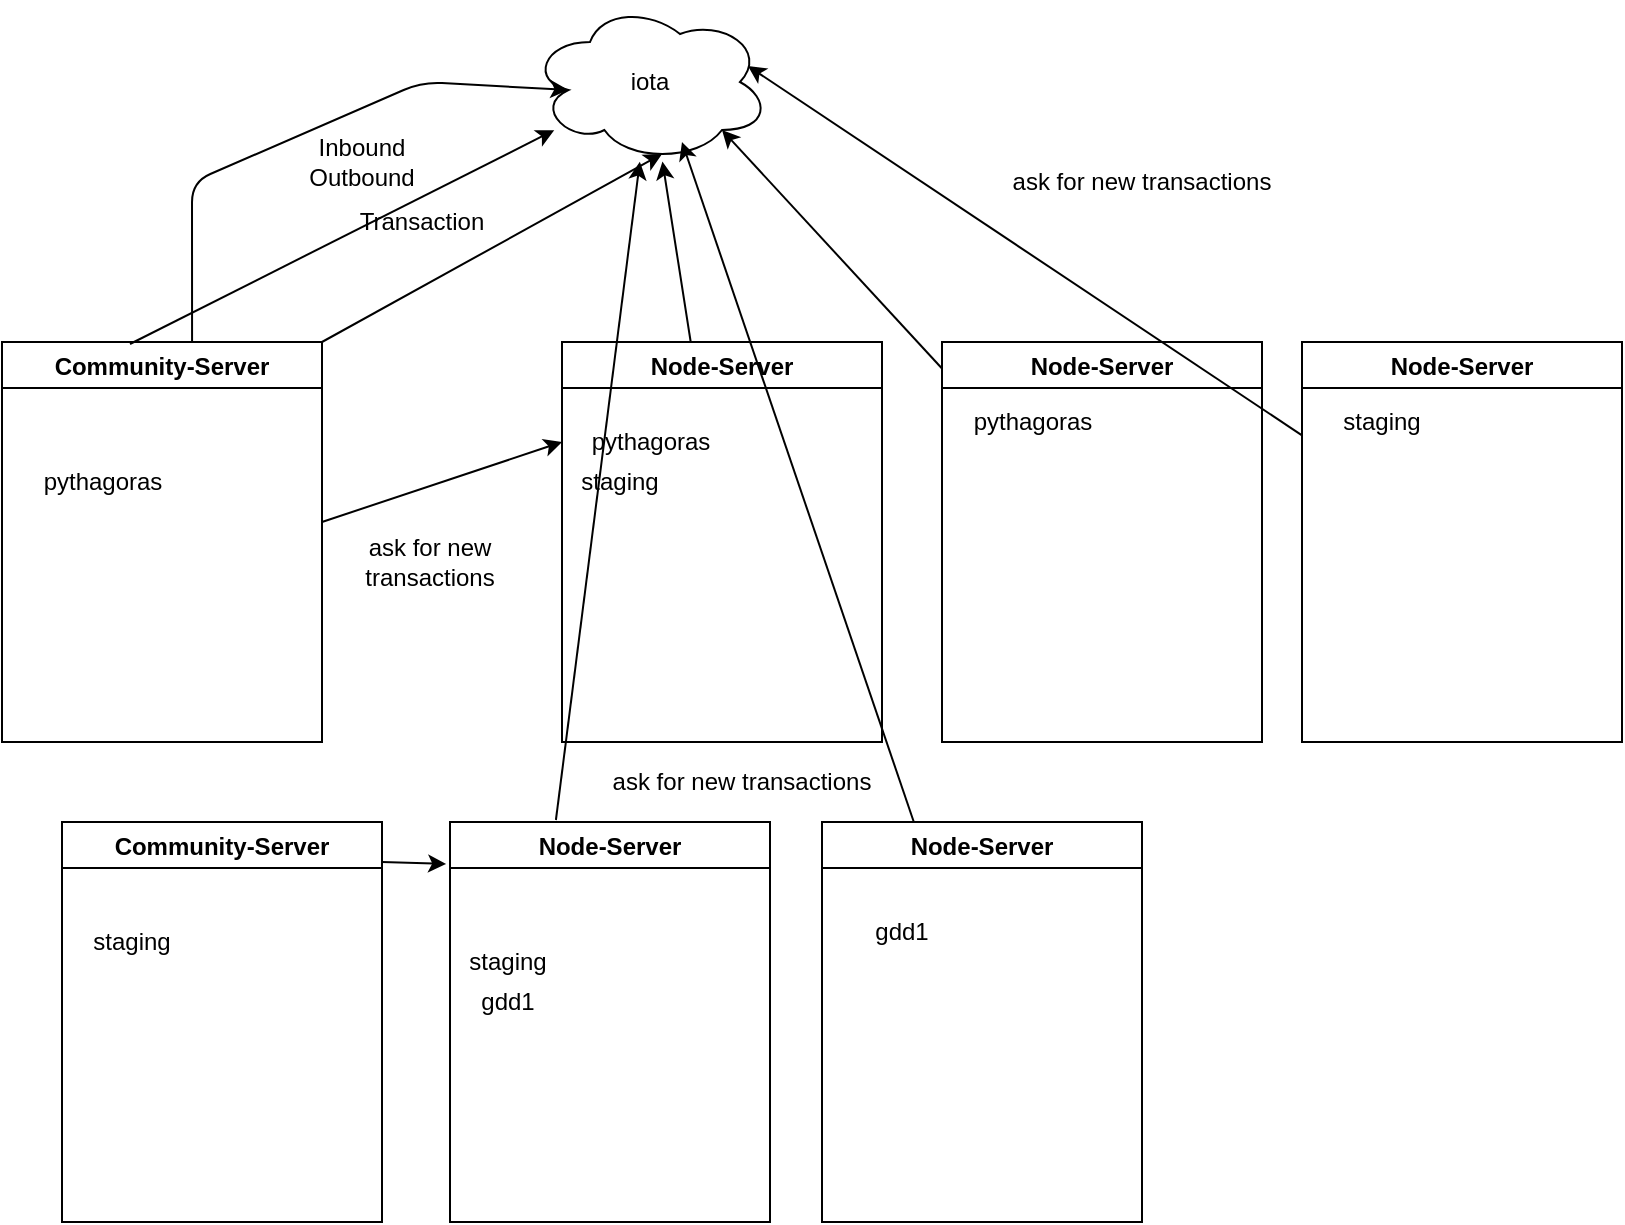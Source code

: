 <mxfile>
    <diagram id="2lyx4Tc4d7jCJMoEWGt0" name="Seite-1">
        <mxGraphModel dx="866" dy="760" grid="1" gridSize="10" guides="1" tooltips="1" connect="1" arrows="1" fold="1" page="1" pageScale="1" pageWidth="827" pageHeight="1169" math="0" shadow="0">
            <root>
                <mxCell id="0"/>
                <mxCell id="1" parent="0"/>
                <mxCell id="2" value="Community-Server" style="swimlane;" vertex="1" parent="1">
                    <mxGeometry x="30" y="320" width="160" height="200" as="geometry"/>
                </mxCell>
                <mxCell id="3" value="iota" style="ellipse;shape=cloud;whiteSpace=wrap;html=1;" vertex="1" parent="1">
                    <mxGeometry x="294" y="150" width="120" height="80" as="geometry"/>
                </mxCell>
                <mxCell id="4" value="Node-Server" style="swimlane;" vertex="1" parent="1">
                    <mxGeometry x="310" y="320" width="160" height="200" as="geometry"/>
                </mxCell>
                <mxCell id="19" value="pythagoras" style="text;html=1;align=center;verticalAlign=middle;resizable=0;points=[];autosize=1;strokeColor=none;" vertex="1" parent="4">
                    <mxGeometry x="9" y="40" width="70" height="20" as="geometry"/>
                </mxCell>
                <mxCell id="20" value="staging" style="text;html=1;strokeColor=none;fillColor=none;align=center;verticalAlign=middle;whiteSpace=wrap;rounded=0;" vertex="1" parent="4">
                    <mxGeometry x="9" y="60" width="40" height="20" as="geometry"/>
                </mxCell>
                <mxCell id="5" value="Node-Server" style="swimlane;" vertex="1" parent="1">
                    <mxGeometry x="440" y="560" width="160" height="200" as="geometry"/>
                </mxCell>
                <mxCell id="26" value="gdd1" style="text;html=1;strokeColor=none;fillColor=none;align=center;verticalAlign=middle;whiteSpace=wrap;rounded=0;" vertex="1" parent="5">
                    <mxGeometry x="20" y="45" width="40" height="20" as="geometry"/>
                </mxCell>
                <mxCell id="6" value="Node-Server" style="swimlane;" vertex="1" parent="1">
                    <mxGeometry x="680" y="320" width="160" height="200" as="geometry"/>
                </mxCell>
                <mxCell id="25" value="staging" style="text;html=1;strokeColor=none;fillColor=none;align=center;verticalAlign=middle;whiteSpace=wrap;rounded=0;" vertex="1" parent="6">
                    <mxGeometry x="20" y="30" width="40" height="20" as="geometry"/>
                </mxCell>
                <mxCell id="7" value="Node-Server" style="swimlane;" vertex="1" parent="1">
                    <mxGeometry x="500" y="320" width="160" height="200" as="geometry"/>
                </mxCell>
                <mxCell id="23" value="pythagoras" style="text;html=1;align=center;verticalAlign=middle;resizable=0;points=[];autosize=1;strokeColor=none;" vertex="1" parent="7">
                    <mxGeometry x="10" y="30" width="70" height="20" as="geometry"/>
                </mxCell>
                <mxCell id="8" value="" style="endArrow=classic;html=1;" edge="1" parent="1" source="4" target="3">
                    <mxGeometry width="50" height="50" relative="1" as="geometry">
                        <mxPoint x="380" y="370" as="sourcePoint"/>
                        <mxPoint x="440" y="330" as="targetPoint"/>
                    </mxGeometry>
                </mxCell>
                <mxCell id="11" value="" style="endArrow=classic;html=1;exitX=1;exitY=0;exitDx=0;exitDy=0;entryX=0.55;entryY=0.95;entryDx=0;entryDy=0;entryPerimeter=0;" edge="1" parent="1" source="2" target="3">
                    <mxGeometry width="50" height="50" relative="1" as="geometry">
                        <mxPoint x="390" y="410" as="sourcePoint"/>
                        <mxPoint x="440" y="360" as="targetPoint"/>
                    </mxGeometry>
                </mxCell>
                <mxCell id="12" value="Transaction" style="text;html=1;strokeColor=none;fillColor=none;align=center;verticalAlign=middle;whiteSpace=wrap;rounded=0;" vertex="1" parent="1">
                    <mxGeometry x="200" y="250" width="80" height="20" as="geometry"/>
                </mxCell>
                <mxCell id="13" value="" style="endArrow=classic;html=1;entryX=0.8;entryY=0.8;entryDx=0;entryDy=0;entryPerimeter=0;" edge="1" parent="1" source="7" target="3">
                    <mxGeometry width="50" height="50" relative="1" as="geometry">
                        <mxPoint x="390" y="410" as="sourcePoint"/>
                        <mxPoint x="440" y="360" as="targetPoint"/>
                    </mxGeometry>
                </mxCell>
                <mxCell id="14" value="" style="endArrow=classic;html=1;entryX=0.908;entryY=0.4;entryDx=0;entryDy=0;entryPerimeter=0;" edge="1" parent="1" source="6" target="3">
                    <mxGeometry width="50" height="50" relative="1" as="geometry">
                        <mxPoint x="390" y="410" as="sourcePoint"/>
                        <mxPoint x="440" y="360" as="targetPoint"/>
                    </mxGeometry>
                </mxCell>
                <mxCell id="15" value="" style="endArrow=classic;html=1;" edge="1" parent="1" source="5">
                    <mxGeometry width="50" height="50" relative="1" as="geometry">
                        <mxPoint x="390" y="410" as="sourcePoint"/>
                        <mxPoint x="370" y="220" as="targetPoint"/>
                    </mxGeometry>
                </mxCell>
                <mxCell id="16" value="ask for new transactions" style="text;html=1;strokeColor=none;fillColor=none;align=center;verticalAlign=middle;whiteSpace=wrap;rounded=0;" vertex="1" parent="1">
                    <mxGeometry x="510" y="230" width="180" height="20" as="geometry"/>
                </mxCell>
                <mxCell id="17" value="" style="endArrow=classic;html=1;entryX=0;entryY=0.25;entryDx=0;entryDy=0;" edge="1" parent="1" target="4">
                    <mxGeometry width="50" height="50" relative="1" as="geometry">
                        <mxPoint x="190" y="410" as="sourcePoint"/>
                        <mxPoint x="440" y="350" as="targetPoint"/>
                    </mxGeometry>
                </mxCell>
                <mxCell id="18" value="ask for new transactions" style="text;html=1;strokeColor=none;fillColor=none;align=center;verticalAlign=middle;whiteSpace=wrap;rounded=0;" vertex="1" parent="1">
                    <mxGeometry x="194" y="400" width="100" height="60" as="geometry"/>
                </mxCell>
                <mxCell id="27" value="pythagoras" style="text;html=1;align=center;verticalAlign=middle;resizable=0;points=[];autosize=1;strokeColor=none;" vertex="1" parent="1">
                    <mxGeometry x="45" y="380" width="70" height="20" as="geometry"/>
                </mxCell>
                <mxCell id="28" value="Community-Server" style="swimlane;" vertex="1" parent="1">
                    <mxGeometry x="60" y="560" width="160" height="200" as="geometry"/>
                </mxCell>
                <mxCell id="29" value="staging" style="text;html=1;strokeColor=none;fillColor=none;align=center;verticalAlign=middle;whiteSpace=wrap;rounded=0;" vertex="1" parent="28">
                    <mxGeometry x="15" y="50" width="40" height="20" as="geometry"/>
                </mxCell>
                <mxCell id="31" value="Node-Server" style="swimlane;" vertex="1" parent="1">
                    <mxGeometry x="254" y="560" width="160" height="200" as="geometry"/>
                </mxCell>
                <mxCell id="33" value="staging" style="text;html=1;strokeColor=none;fillColor=none;align=center;verticalAlign=middle;whiteSpace=wrap;rounded=0;" vertex="1" parent="31">
                    <mxGeometry x="9" y="60" width="40" height="20" as="geometry"/>
                </mxCell>
                <mxCell id="34" value="gdd1" style="text;html=1;strokeColor=none;fillColor=none;align=center;verticalAlign=middle;whiteSpace=wrap;rounded=0;" vertex="1" parent="31">
                    <mxGeometry x="9" y="80" width="40" height="20" as="geometry"/>
                </mxCell>
                <mxCell id="35" value="" style="endArrow=classic;html=1;exitX=1;exitY=0.1;exitDx=0;exitDy=0;exitPerimeter=0;entryX=-0.012;entryY=0.105;entryDx=0;entryDy=0;entryPerimeter=0;" edge="1" parent="1" source="28" target="31">
                    <mxGeometry width="50" height="50" relative="1" as="geometry">
                        <mxPoint x="390" y="490" as="sourcePoint"/>
                        <mxPoint x="440" y="440" as="targetPoint"/>
                    </mxGeometry>
                </mxCell>
                <mxCell id="36" value="" style="endArrow=classic;html=1;exitX=0.594;exitY=0;exitDx=0;exitDy=0;exitPerimeter=0;entryX=0.16;entryY=0.55;entryDx=0;entryDy=0;entryPerimeter=0;" edge="1" parent="1" source="2" target="3">
                    <mxGeometry width="50" height="50" relative="1" as="geometry">
                        <mxPoint x="390" y="490" as="sourcePoint"/>
                        <mxPoint x="440" y="440" as="targetPoint"/>
                        <Array as="points">
                            <mxPoint x="125" y="240"/>
                            <mxPoint x="240" y="190"/>
                        </Array>
                    </mxGeometry>
                </mxCell>
                <mxCell id="41" value="Inbound&lt;br&gt;Outbound" style="text;html=1;strokeColor=none;fillColor=none;align=center;verticalAlign=middle;whiteSpace=wrap;rounded=0;" vertex="1" parent="1">
                    <mxGeometry x="190" y="220" width="40" height="20" as="geometry"/>
                </mxCell>
                <mxCell id="42" value="" style="endArrow=classic;html=1;exitX=0.4;exitY=0.005;exitDx=0;exitDy=0;exitPerimeter=0;" edge="1" parent="1" source="2" target="3">
                    <mxGeometry width="50" height="50" relative="1" as="geometry">
                        <mxPoint x="390" y="480" as="sourcePoint"/>
                        <mxPoint x="440" y="430" as="targetPoint"/>
                    </mxGeometry>
                </mxCell>
                <mxCell id="44" value="" style="endArrow=classic;html=1;exitX=0.331;exitY=-0.005;exitDx=0;exitDy=0;exitPerimeter=0;" edge="1" parent="1" source="31" target="3">
                    <mxGeometry width="50" height="50" relative="1" as="geometry">
                        <mxPoint x="390" y="480" as="sourcePoint"/>
                        <mxPoint x="440" y="430" as="targetPoint"/>
                    </mxGeometry>
                </mxCell>
                <mxCell id="45" value="ask for new transactions" style="text;html=1;strokeColor=none;fillColor=none;align=center;verticalAlign=middle;whiteSpace=wrap;rounded=0;" vertex="1" parent="1">
                    <mxGeometry x="310" y="530" width="180" height="20" as="geometry"/>
                </mxCell>
            </root>
        </mxGraphModel>
    </diagram>
</mxfile>